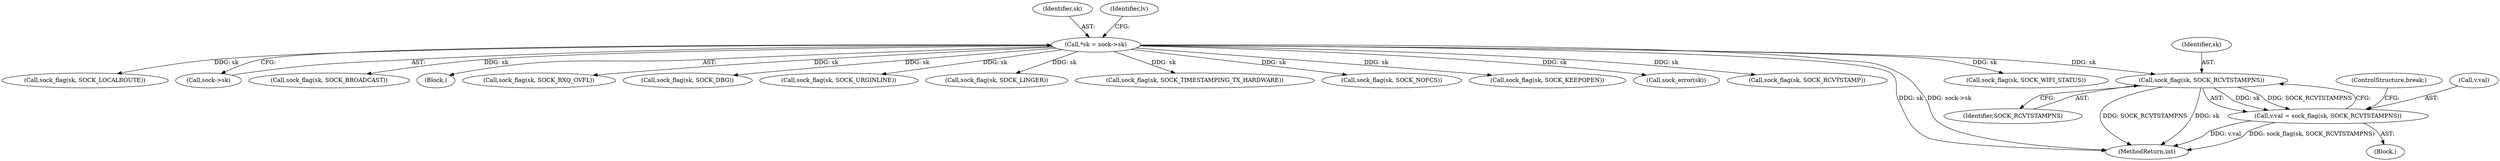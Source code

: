 digraph "0_linux_82981930125abfd39d7c8378a9cfdf5e1be2002b@pointer" {
"1000345" [label="(Call,sock_flag(sk, SOCK_RCVTSTAMPNS))"];
"1000109" [label="(Call,*sk = sock->sk)"];
"1000341" [label="(Call,v.val = sock_flag(sk, SOCK_RCVTSTAMPNS))"];
"1000158" [label="(Call,sock_flag(sk, SOCK_LOCALROUTE))"];
"1000111" [label="(Call,sock->sk)"];
"1000169" [label="(Call,sock_flag(sk, SOCK_BROADCAST))"];
"1000109" [label="(Call,*sk = sock->sk)"];
"1000107" [label="(Block,)"];
"1000143" [label="(Block,)"];
"1000669" [label="(Call,sock_flag(sk, SOCK_RXQ_OVFL))"];
"1000345" [label="(Call,sock_flag(sk, SOCK_RCVTSTAMPNS))"];
"1000348" [label="(ControlStructure,break;)"];
"1000149" [label="(Call,sock_flag(sk, SOCK_DBG))"];
"1000110" [label="(Identifier,sk)"];
"1000270" [label="(Call,sock_flag(sk, SOCK_URGINLINE))"];
"1000307" [label="(Call,sock_flag(sk, SOCK_LINGER))"];
"1000341" [label="(Call,v.val = sock_flag(sk, SOCK_RCVTSTAMPNS))"];
"1000346" [label="(Identifier,sk)"];
"1000347" [label="(Identifier,SOCK_RCVTSTAMPNS)"];
"1000356" [label="(Call,sock_flag(sk, SOCK_TIMESTAMPING_TX_HARDWARE))"];
"1000710" [label="(Call,sock_flag(sk, SOCK_NOFCS))"];
"1000207" [label="(Call,sock_flag(sk, SOCK_KEEPOPEN))"];
"1000244" [label="(Call,sock_error(sk))"];
"1000332" [label="(Call,sock_flag(sk, SOCK_RCVTSTAMP))"];
"1000744" [label="(MethodReturn,int)"];
"1000342" [label="(Call,v.val)"];
"1000117" [label="(Identifier,lv)"];
"1000680" [label="(Call,sock_flag(sk, SOCK_WIFI_STATUS))"];
"1000345" -> "1000341"  [label="AST: "];
"1000345" -> "1000347"  [label="CFG: "];
"1000346" -> "1000345"  [label="AST: "];
"1000347" -> "1000345"  [label="AST: "];
"1000341" -> "1000345"  [label="CFG: "];
"1000345" -> "1000744"  [label="DDG: SOCK_RCVTSTAMPNS"];
"1000345" -> "1000744"  [label="DDG: sk"];
"1000345" -> "1000341"  [label="DDG: sk"];
"1000345" -> "1000341"  [label="DDG: SOCK_RCVTSTAMPNS"];
"1000109" -> "1000345"  [label="DDG: sk"];
"1000109" -> "1000107"  [label="AST: "];
"1000109" -> "1000111"  [label="CFG: "];
"1000110" -> "1000109"  [label="AST: "];
"1000111" -> "1000109"  [label="AST: "];
"1000117" -> "1000109"  [label="CFG: "];
"1000109" -> "1000744"  [label="DDG: sk"];
"1000109" -> "1000744"  [label="DDG: sock->sk"];
"1000109" -> "1000149"  [label="DDG: sk"];
"1000109" -> "1000158"  [label="DDG: sk"];
"1000109" -> "1000169"  [label="DDG: sk"];
"1000109" -> "1000207"  [label="DDG: sk"];
"1000109" -> "1000244"  [label="DDG: sk"];
"1000109" -> "1000270"  [label="DDG: sk"];
"1000109" -> "1000307"  [label="DDG: sk"];
"1000109" -> "1000332"  [label="DDG: sk"];
"1000109" -> "1000356"  [label="DDG: sk"];
"1000109" -> "1000669"  [label="DDG: sk"];
"1000109" -> "1000680"  [label="DDG: sk"];
"1000109" -> "1000710"  [label="DDG: sk"];
"1000341" -> "1000143"  [label="AST: "];
"1000342" -> "1000341"  [label="AST: "];
"1000348" -> "1000341"  [label="CFG: "];
"1000341" -> "1000744"  [label="DDG: v.val"];
"1000341" -> "1000744"  [label="DDG: sock_flag(sk, SOCK_RCVTSTAMPNS)"];
}
